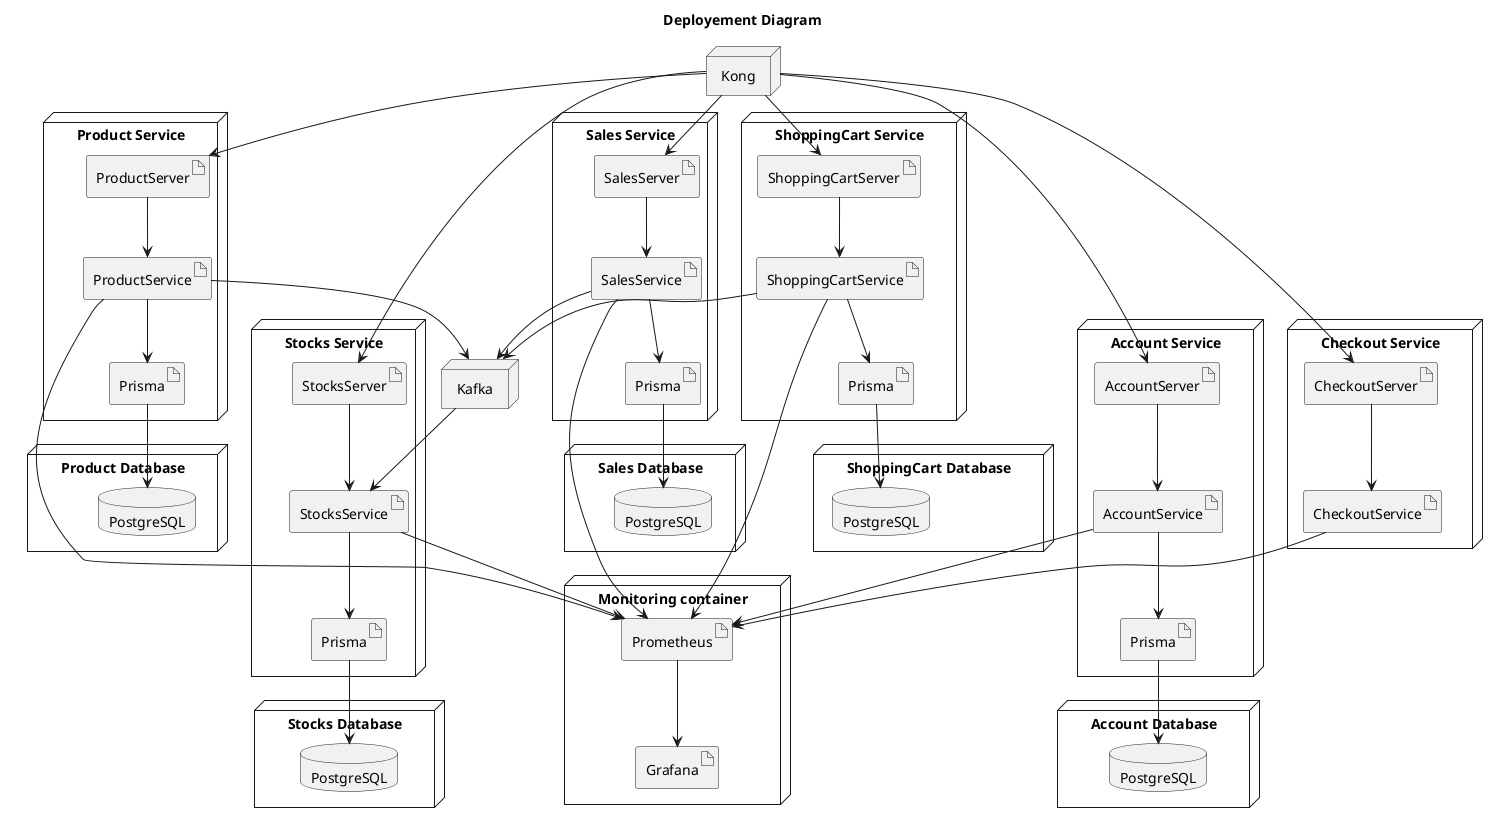 @startuml deployement
title Deployement Diagram

node "Monitoring container" {
    artifact Prometheus
    artifact Grafana
}

node "Kong" {

}

node "Kafka" {

}

node "Product Database" {
    database "PostgreSQL" as ProductDB
}

node "Product Service"  {
    artifact ProductServer
    artifact ProductService
    artifact "Prisma" as ProductPrisma
}

    [Kong] --> [ProductServer]
    [ProductServer] --> [ProductService]
    [ProductService] --> [Prometheus]
    [ProductService] --> [ProductPrisma]
    [ProductPrisma] --> [ProductDB]

node "Sales Database" {
    database "PostgreSQL" as SalesDB
}

node "Sales Service"  {
    artifact SalesServer
    artifact SalesService
    artifact "Prisma" as SalesPrisma
}

    [Kong] --> [SalesServer]
    [SalesServer] --> [SalesService]
    [SalesService] --> [Prometheus]
    [SalesService] --> [SalesPrisma]
    [SalesPrisma] --> [SalesDB]

node "Stocks Database" {
    database "PostgreSQL" as StocksDB
}

node "Stocks Service"  {
    artifact StocksServer
    artifact StocksService
    artifact "Prisma" as StocksPrisma
}

    [Kong] --> [StocksServer]
    [StocksServer] --> [StocksService]
    [StocksService] --> [Prometheus]
    [StocksService] --> [StocksPrisma]
    [StocksPrisma] --> [StocksDB]

    [SalesService] --> [Kafka]
    [Kafka] --> [StocksService]


node "Account Database" {
    database "PostgreSQL" as AccountDB
}

node "Account Service"  {
    artifact AccountServer
    artifact AccountService
    artifact "Prisma" as AccountPrisma
}

    [Kong] --> [AccountServer]
    [AccountServer] --> [AccountService]
    [AccountService] --> [Prometheus]
    [AccountService] --> [AccountPrisma]
    [AccountPrisma] --> [AccountDB]

node "ShoppingCart Database" {
    database "PostgreSQL" as ShoppingCartDB
}

node "ShoppingCart Service"  {
    artifact ShoppingCartServer
    artifact ShoppingCartService
    artifact "Prisma" as ShoppingCartPrisma
}

    [Kong] --> [ShoppingCartServer]
    [ShoppingCartServer] --> [ShoppingCartService]
    [ShoppingCartService] --> [Prometheus]
    [ShoppingCartService] --> [ShoppingCartPrisma]
    [ShoppingCartPrisma] --> [ShoppingCartDB]

    [ShoppingCartService] --> [Kafka]


node "Checkout Service"  {
    artifact CheckoutServer
    artifact CheckoutService
}

    [Kong] --> [CheckoutServer]
    [CheckoutServer] --> [CheckoutService]
    [CheckoutService] --> [Prometheus]

    [ProductService] --> [Kafka]


    [Prometheus] --> [Grafana]
@enduml